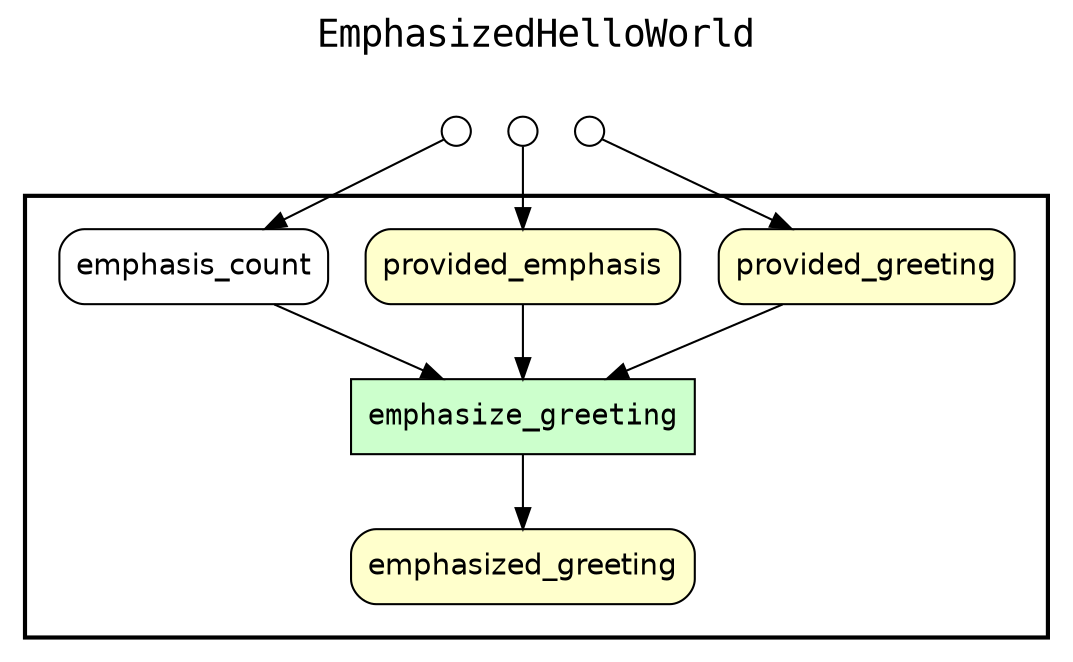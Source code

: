 
digraph yw_data_view {
rankdir=TB
fontname=Courier; fontsize=18; labelloc=t
label="EmphasizedHelloWorld"
subgraph cluster_workflow { label=""; color=black; penwidth=2
subgraph cluster_workflow_inner { label=""; color=white
node[shape=box style="filled" fillcolor="#CCFFCC" peripheries=1 fontname=Courier]
emphasize_greeting
node[shape=box style="filled" fillcolor="#CCFFCC" peripheries=1 fontname=Courier]
node[shape=box style="rounded,filled" fillcolor="#FFFFCC" peripheries=1 fontname=Helvetica]
provided_greeting
provided_emphasis
emphasized_greeting
node[shape=box style="rounded,filled" fillcolor="#FFFFFF" peripheries=1 fontname=Helvetica]
emphasis_count
emphasis_count
emphasis_count
emphasis_count
}}
subgraph cluster_inflows { label=""; color=white; penwidth=2
subgraph cluster_inflows_inner { label=""; color=white
node[shape=circle fillcolor="#FFFFFF" peripheries=1 width=0.2]
emphasis_count_inflow [label=""]
provided_emphasis_inflow [label=""]
provided_greeting_inflow [label=""]
}}
subgraph cluster_outflows { label=""; color=white; penwidth=2
subgraph cluster_outflows_inner { label=""; color=white
node[shape=circle fillcolor="#FFFFFF" peripheries=1 width=0.2]
}}
provided_greeting -> emphasize_greeting
provided_emphasis -> emphasize_greeting
emphasis_count -> emphasize_greeting
emphasize_greeting -> emphasized_greeting
emphasis_count_inflow -> emphasis_count
provided_emphasis_inflow -> provided_emphasis
provided_greeting_inflow -> provided_greeting
}

